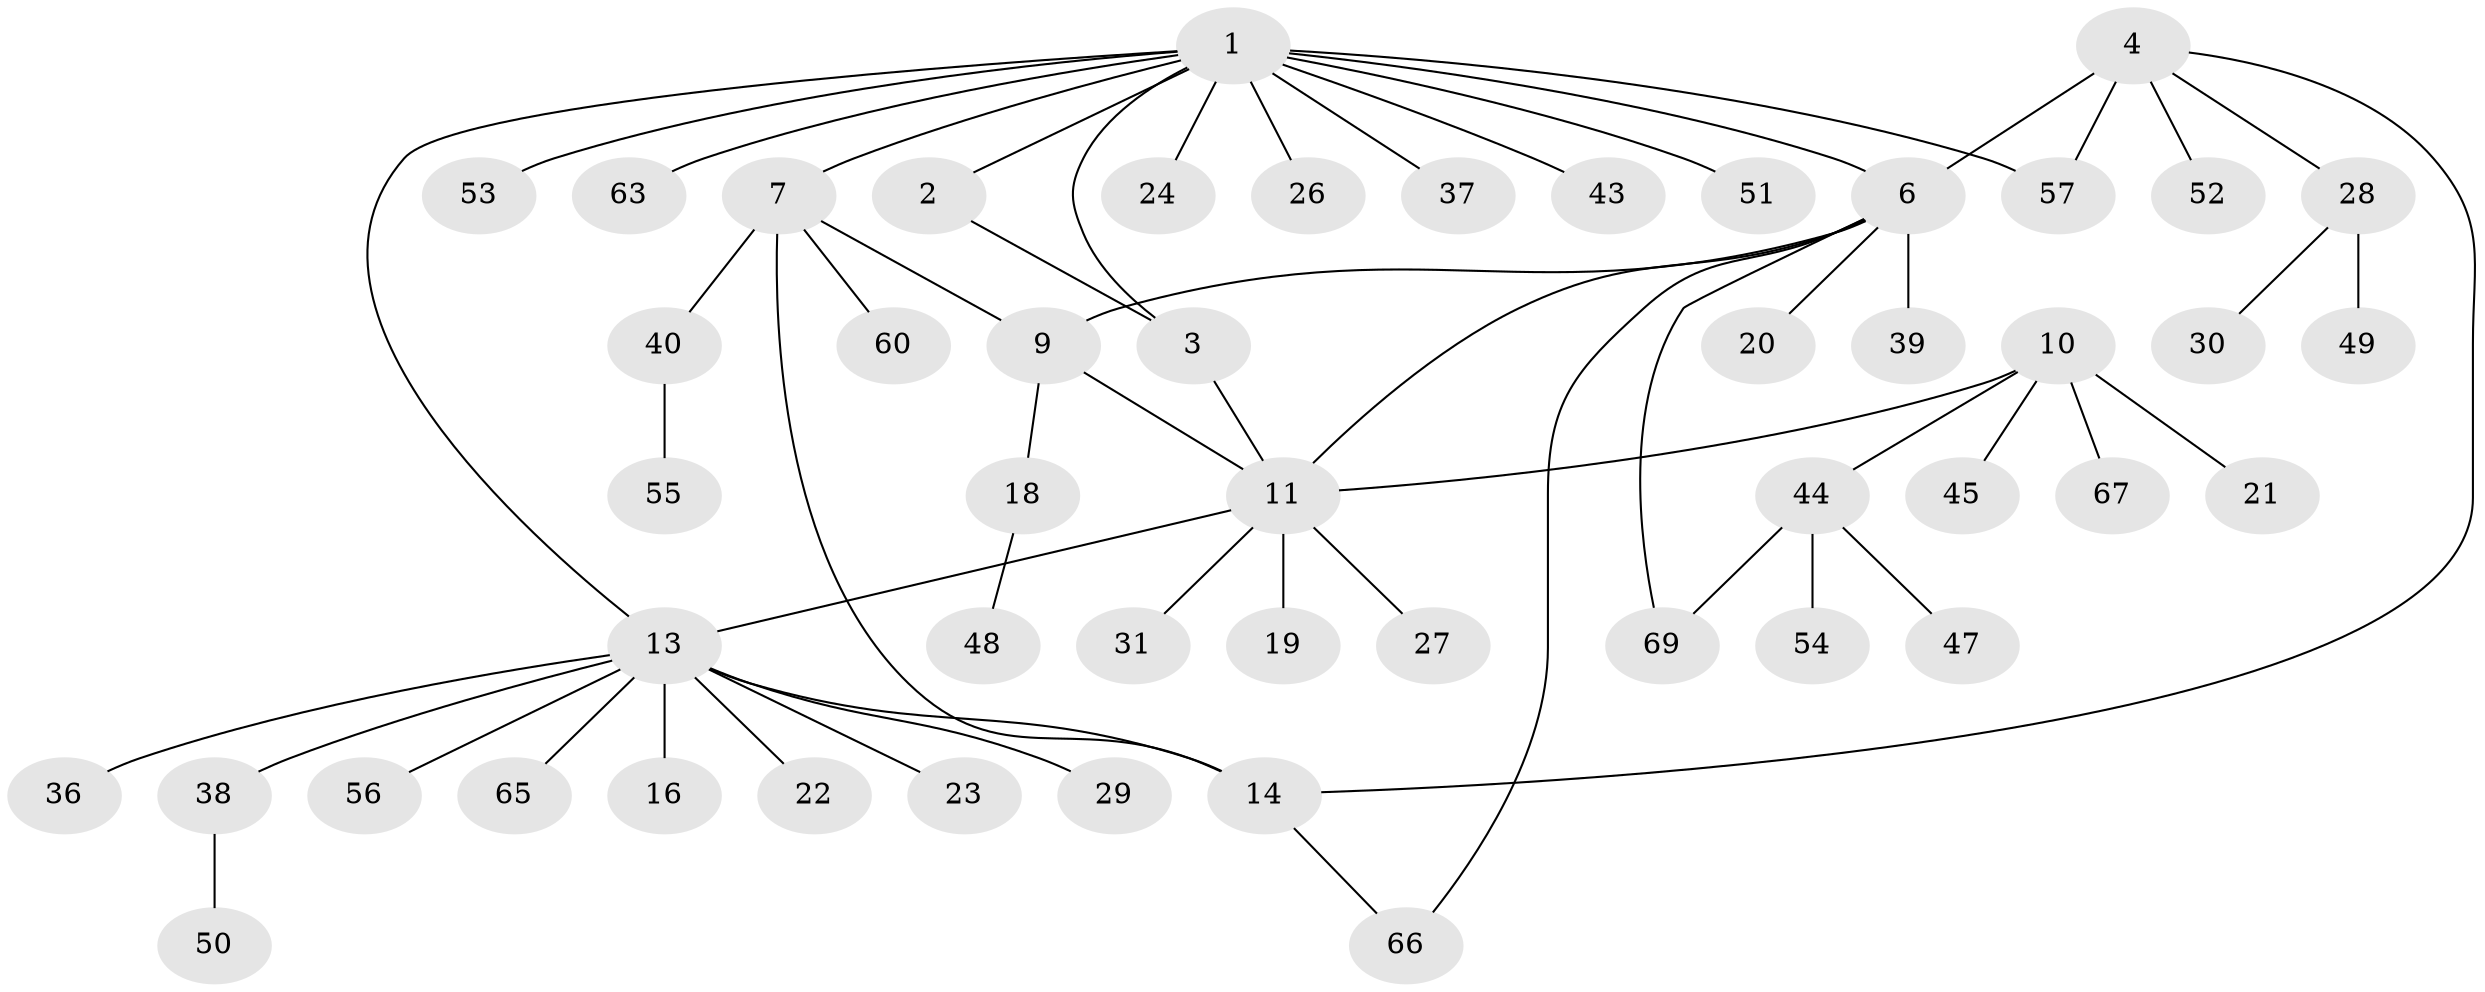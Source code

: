 // original degree distribution, {14: 0.014285714285714285, 3: 0.05714285714285714, 4: 0.08571428571428572, 11: 0.014285714285714285, 6: 0.05714285714285714, 5: 0.02857142857142857, 10: 0.014285714285714285, 1: 0.5571428571428572, 2: 0.17142857142857143}
// Generated by graph-tools (version 1.1) at 2025/11/02/27/25 16:11:30]
// undirected, 50 vertices, 59 edges
graph export_dot {
graph [start="1"]
  node [color=gray90,style=filled];
  1 [super="+62"];
  2 [super="+41"];
  3;
  4 [super="+5"];
  6 [super="+32"];
  7 [super="+8"];
  9 [super="+25"];
  10 [super="+33"];
  11 [super="+12"];
  13 [super="+15"];
  14 [super="+17"];
  16;
  18 [super="+34"];
  19;
  20;
  21 [super="+70"];
  22;
  23 [super="+46"];
  24;
  26;
  27;
  28 [super="+35"];
  29;
  30;
  31 [super="+61"];
  36;
  37 [super="+64"];
  38 [super="+59"];
  39;
  40 [super="+42"];
  43;
  44 [super="+58"];
  45;
  47;
  48 [super="+68"];
  49;
  50;
  51;
  52;
  53;
  54;
  55;
  56;
  57;
  60;
  63;
  65;
  66;
  67;
  69;
  1 -- 2;
  1 -- 3;
  1 -- 6 [weight=2];
  1 -- 24;
  1 -- 26;
  1 -- 37;
  1 -- 43;
  1 -- 51;
  1 -- 53;
  1 -- 57;
  1 -- 63;
  1 -- 7;
  1 -- 13;
  2 -- 3;
  3 -- 11;
  4 -- 6 [weight=2];
  4 -- 28;
  4 -- 52;
  4 -- 57;
  4 -- 14;
  6 -- 9;
  6 -- 20;
  6 -- 39;
  6 -- 66;
  6 -- 69;
  6 -- 11;
  7 -- 9 [weight=2];
  7 -- 40;
  7 -- 60;
  7 -- 14;
  9 -- 18;
  9 -- 11;
  10 -- 11 [weight=2];
  10 -- 21;
  10 -- 44;
  10 -- 45;
  10 -- 67;
  11 -- 19;
  11 -- 27;
  11 -- 31;
  11 -- 13;
  13 -- 14 [weight=2];
  13 -- 16;
  13 -- 29;
  13 -- 65;
  13 -- 36;
  13 -- 38;
  13 -- 22;
  13 -- 23;
  13 -- 56;
  14 -- 66;
  18 -- 48;
  28 -- 30;
  28 -- 49;
  38 -- 50;
  40 -- 55;
  44 -- 47;
  44 -- 54;
  44 -- 69;
}
